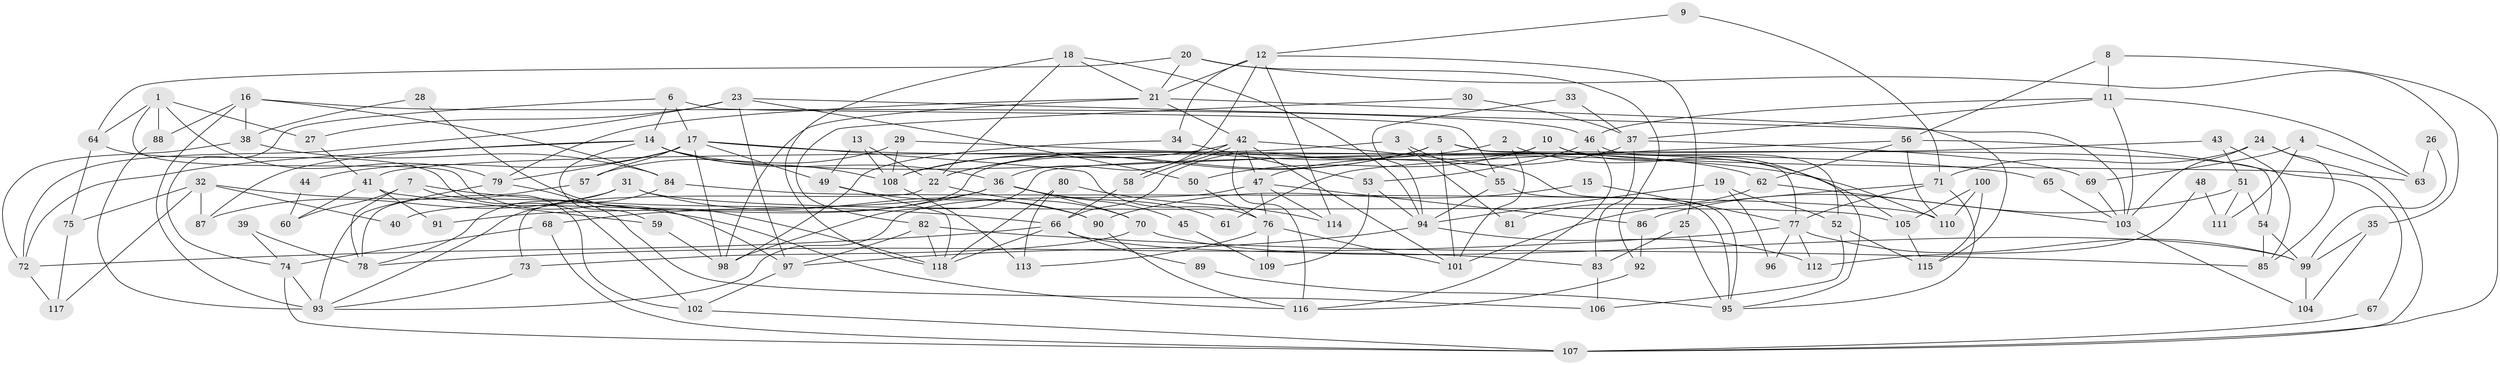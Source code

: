 // Generated by graph-tools (version 1.1) at 2025/26/03/09/25 03:26:09]
// undirected, 118 vertices, 236 edges
graph export_dot {
graph [start="1"]
  node [color=gray90,style=filled];
  1;
  2;
  3;
  4;
  5;
  6;
  7;
  8;
  9;
  10;
  11;
  12;
  13;
  14;
  15;
  16;
  17;
  18;
  19;
  20;
  21;
  22;
  23;
  24;
  25;
  26;
  27;
  28;
  29;
  30;
  31;
  32;
  33;
  34;
  35;
  36;
  37;
  38;
  39;
  40;
  41;
  42;
  43;
  44;
  45;
  46;
  47;
  48;
  49;
  50;
  51;
  52;
  53;
  54;
  55;
  56;
  57;
  58;
  59;
  60;
  61;
  62;
  63;
  64;
  65;
  66;
  67;
  68;
  69;
  70;
  71;
  72;
  73;
  74;
  75;
  76;
  77;
  78;
  79;
  80;
  81;
  82;
  83;
  84;
  85;
  86;
  87;
  88;
  89;
  90;
  91;
  92;
  93;
  94;
  95;
  96;
  97;
  98;
  99;
  100;
  101;
  102;
  103;
  104;
  105;
  106;
  107;
  108;
  109;
  110;
  111;
  112;
  113;
  114;
  115;
  116;
  117;
  118;
  1 -- 79;
  1 -- 88;
  1 -- 27;
  1 -- 64;
  1 -- 97;
  2 -- 101;
  2 -- 22;
  2 -- 105;
  3 -- 41;
  3 -- 55;
  3 -- 81;
  4 -- 69;
  4 -- 63;
  4 -- 111;
  5 -- 101;
  5 -- 66;
  5 -- 22;
  5 -- 54;
  5 -- 77;
  5 -- 108;
  6 -- 74;
  6 -- 17;
  6 -- 14;
  6 -- 55;
  7 -- 102;
  7 -- 78;
  7 -- 60;
  7 -- 66;
  8 -- 11;
  8 -- 107;
  8 -- 56;
  9 -- 12;
  9 -- 71;
  10 -- 95;
  10 -- 50;
  10 -- 40;
  10 -- 63;
  11 -- 37;
  11 -- 46;
  11 -- 63;
  11 -- 103;
  12 -- 36;
  12 -- 21;
  12 -- 25;
  12 -- 34;
  12 -- 114;
  13 -- 22;
  13 -- 108;
  13 -- 49;
  14 -- 108;
  14 -- 36;
  14 -- 59;
  14 -- 62;
  14 -- 72;
  14 -- 87;
  15 -- 90;
  15 -- 77;
  16 -- 84;
  16 -- 93;
  16 -- 38;
  16 -- 46;
  16 -- 88;
  17 -- 76;
  17 -- 98;
  17 -- 44;
  17 -- 49;
  17 -- 57;
  17 -- 65;
  17 -- 79;
  18 -- 22;
  18 -- 94;
  18 -- 21;
  18 -- 118;
  19 -- 52;
  19 -- 94;
  19 -- 96;
  20 -- 21;
  20 -- 64;
  20 -- 35;
  20 -- 92;
  21 -- 42;
  21 -- 79;
  21 -- 98;
  21 -- 115;
  22 -- 73;
  22 -- 70;
  23 -- 72;
  23 -- 103;
  23 -- 27;
  23 -- 50;
  23 -- 97;
  24 -- 71;
  24 -- 103;
  24 -- 85;
  24 -- 107;
  25 -- 95;
  25 -- 83;
  26 -- 99;
  26 -- 63;
  27 -- 41;
  28 -- 118;
  28 -- 38;
  29 -- 108;
  29 -- 57;
  29 -- 110;
  30 -- 37;
  30 -- 82;
  31 -- 90;
  31 -- 87;
  31 -- 78;
  31 -- 105;
  32 -- 75;
  32 -- 116;
  32 -- 40;
  32 -- 87;
  32 -- 117;
  33 -- 37;
  33 -- 94;
  34 -- 98;
  34 -- 53;
  35 -- 104;
  35 -- 99;
  36 -- 70;
  36 -- 45;
  36 -- 61;
  36 -- 68;
  36 -- 91;
  37 -- 47;
  37 -- 83;
  37 -- 69;
  38 -- 72;
  38 -- 84;
  39 -- 74;
  39 -- 78;
  41 -- 59;
  41 -- 60;
  41 -- 91;
  42 -- 58;
  42 -- 58;
  42 -- 47;
  42 -- 95;
  42 -- 101;
  42 -- 108;
  42 -- 116;
  43 -- 51;
  43 -- 85;
  43 -- 98;
  44 -- 60;
  45 -- 109;
  46 -- 52;
  46 -- 53;
  46 -- 116;
  47 -- 93;
  47 -- 76;
  47 -- 86;
  47 -- 114;
  48 -- 111;
  48 -- 112;
  49 -- 90;
  49 -- 118;
  50 -- 76;
  51 -- 86;
  51 -- 54;
  51 -- 111;
  52 -- 106;
  52 -- 115;
  53 -- 94;
  53 -- 109;
  54 -- 85;
  54 -- 99;
  55 -- 94;
  55 -- 95;
  56 -- 110;
  56 -- 61;
  56 -- 62;
  56 -- 67;
  57 -- 78;
  58 -- 66;
  59 -- 98;
  62 -- 81;
  62 -- 103;
  64 -- 102;
  64 -- 75;
  65 -- 103;
  66 -- 118;
  66 -- 72;
  66 -- 83;
  66 -- 89;
  67 -- 107;
  68 -- 74;
  68 -- 107;
  69 -- 103;
  70 -- 99;
  70 -- 73;
  71 -- 95;
  71 -- 77;
  71 -- 101;
  72 -- 117;
  73 -- 93;
  74 -- 93;
  74 -- 107;
  75 -- 117;
  76 -- 113;
  76 -- 101;
  76 -- 109;
  77 -- 99;
  77 -- 78;
  77 -- 96;
  77 -- 112;
  79 -- 93;
  79 -- 106;
  80 -- 114;
  80 -- 118;
  80 -- 113;
  82 -- 118;
  82 -- 97;
  82 -- 85;
  83 -- 106;
  84 -- 110;
  84 -- 93;
  86 -- 92;
  88 -- 93;
  89 -- 95;
  90 -- 116;
  92 -- 116;
  94 -- 97;
  94 -- 112;
  97 -- 102;
  99 -- 104;
  100 -- 115;
  100 -- 105;
  100 -- 110;
  102 -- 107;
  103 -- 104;
  105 -- 115;
  108 -- 113;
}
